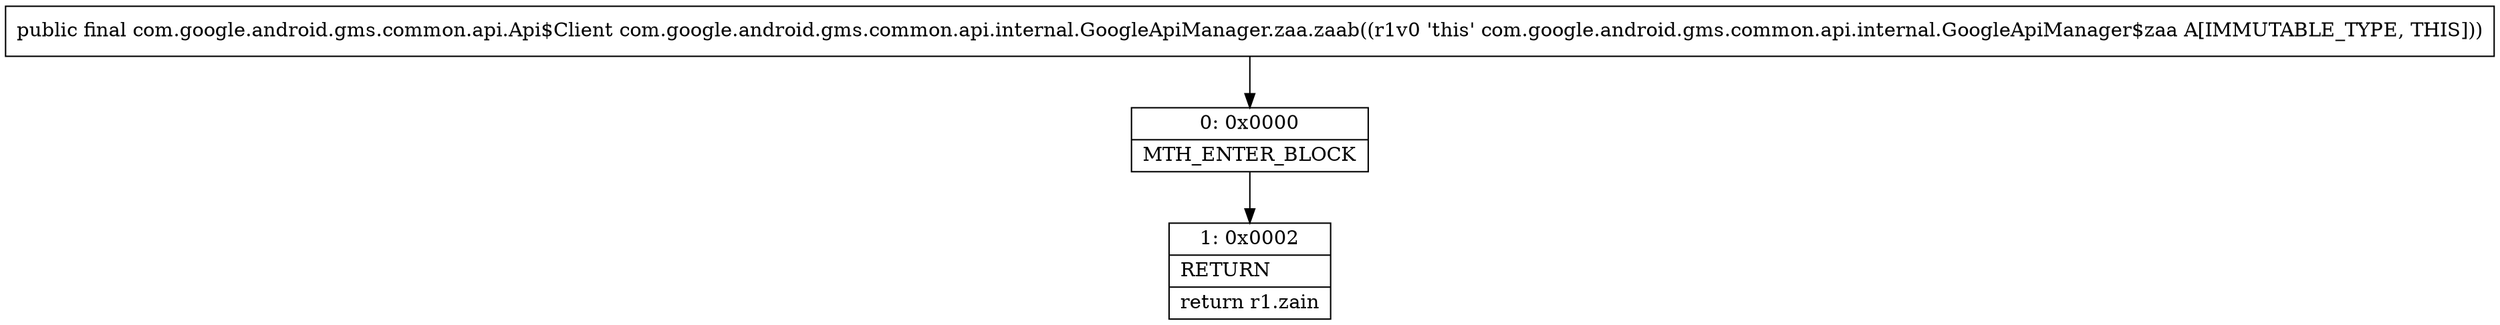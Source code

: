 digraph "CFG forcom.google.android.gms.common.api.internal.GoogleApiManager.zaa.zaab()Lcom\/google\/android\/gms\/common\/api\/Api$Client;" {
Node_0 [shape=record,label="{0\:\ 0x0000|MTH_ENTER_BLOCK\l}"];
Node_1 [shape=record,label="{1\:\ 0x0002|RETURN\l|return r1.zain\l}"];
MethodNode[shape=record,label="{public final com.google.android.gms.common.api.Api$Client com.google.android.gms.common.api.internal.GoogleApiManager.zaa.zaab((r1v0 'this' com.google.android.gms.common.api.internal.GoogleApiManager$zaa A[IMMUTABLE_TYPE, THIS])) }"];
MethodNode -> Node_0;
Node_0 -> Node_1;
}

